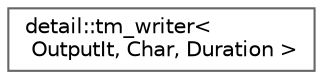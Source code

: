 digraph "类继承关系图"
{
 // LATEX_PDF_SIZE
  bgcolor="transparent";
  edge [fontname=Helvetica,fontsize=10,labelfontname=Helvetica,labelfontsize=10];
  node [fontname=Helvetica,fontsize=10,shape=box,height=0.2,width=0.4];
  rankdir="LR";
  Node0 [id="Node000000",label="detail::tm_writer\<\l OutputIt, Char, Duration \>",height=0.2,width=0.4,color="grey40", fillcolor="white", style="filled",URL="$classdetail_1_1tm__writer.html",tooltip=" "];
}

